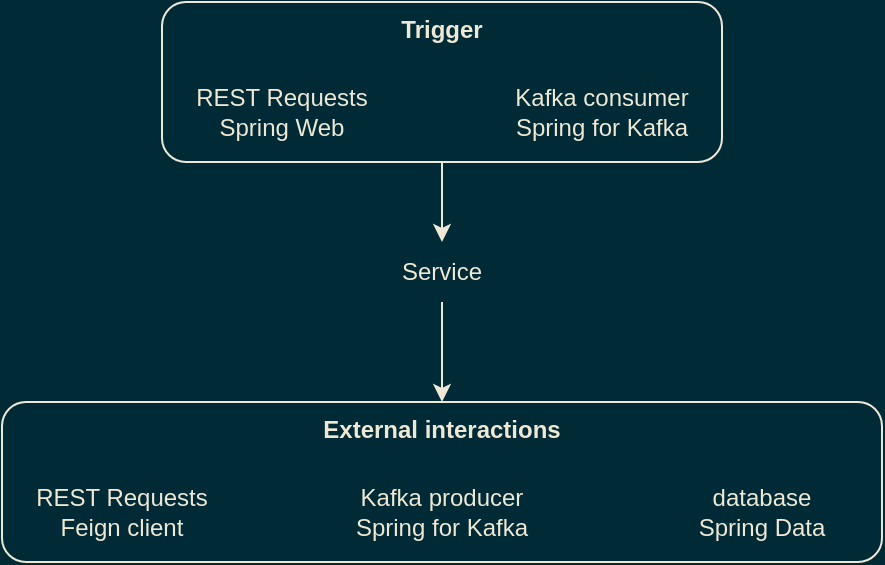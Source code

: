 <mxfile version="15.7.3" type="device"><diagram id="4rFBJliNeVfBssZ-POP1" name="Page-1"><mxGraphModel dx="1106" dy="780" grid="1" gridSize="10" guides="1" tooltips="1" connect="1" arrows="1" fold="1" page="1" pageScale="1" pageWidth="827" pageHeight="1169" background="#002B36" math="0" shadow="0"><root><mxCell id="0"/><mxCell id="1" parent="0"/><mxCell id="CVRrrlJa9SIBMNZ1CWBc-8" style="edgeStyle=orthogonalEdgeStyle;rounded=0;orthogonalLoop=1;jettySize=auto;html=1;entryX=0.5;entryY=0;entryDx=0;entryDy=0;fontColor=#eee8d5;strokeColor=#EEE8D5;exitX=0.5;exitY=1;exitDx=0;exitDy=0;" edge="1" parent="1" source="CVRrrlJa9SIBMNZ1CWBc-9" target="CVRrrlJa9SIBMNZ1CWBc-2"><mxGeometry relative="1" as="geometry"><mxPoint x="510" y="230" as="sourcePoint"/></mxGeometry></mxCell><mxCell id="CVRrrlJa9SIBMNZ1CWBc-14" value="" style="edgeStyle=orthogonalEdgeStyle;rounded=0;orthogonalLoop=1;jettySize=auto;html=1;fontColor=#eee8d5;strokeColor=#EEE8D5;entryX=0.5;entryY=0;entryDx=0;entryDy=0;" edge="1" parent="1" source="CVRrrlJa9SIBMNZ1CWBc-2" target="CVRrrlJa9SIBMNZ1CWBc-6"><mxGeometry relative="1" as="geometry"><mxPoint x="380" y="400" as="targetPoint"/></mxGeometry></mxCell><mxCell id="CVRrrlJa9SIBMNZ1CWBc-2" value="Service" style="text;html=1;strokeColor=none;fillColor=none;align=center;verticalAlign=middle;whiteSpace=wrap;rounded=0;fontColor=#eee8d5;" vertex="1" parent="1"><mxGeometry x="200" y="280" width="360" height="30" as="geometry"/></mxCell><mxCell id="CVRrrlJa9SIBMNZ1CWBc-9" value="Trigger" style="rounded=1;whiteSpace=wrap;html=1;fontColor=#eee8d5;fillColor=none;strokeColor=#EEE8D5;verticalAlign=top;fontStyle=1" vertex="1" parent="1"><mxGeometry x="240" y="160" width="280" height="80" as="geometry"/></mxCell><mxCell id="CVRrrlJa9SIBMNZ1CWBc-6" value="External interactions" style="rounded=1;whiteSpace=wrap;html=1;fontColor=#eee8d5;fillColor=none;strokeColor=#EEE8D5;verticalAlign=top;fontStyle=1" vertex="1" parent="1"><mxGeometry x="160" y="360" width="440" height="80" as="geometry"/></mxCell><mxCell id="CVRrrlJa9SIBMNZ1CWBc-11" value="REST Requests&lt;br&gt;Feign client" style="text;html=1;strokeColor=none;fillColor=none;align=center;verticalAlign=middle;whiteSpace=wrap;rounded=0;fontColor=#eee8d5;" vertex="1" parent="1"><mxGeometry x="160" y="400" width="120" height="30" as="geometry"/></mxCell><mxCell id="CVRrrlJa9SIBMNZ1CWBc-12" value="Kafka producer&lt;br&gt;Spring for Kafka" style="text;html=1;strokeColor=none;fillColor=none;align=center;verticalAlign=middle;whiteSpace=wrap;rounded=0;fontColor=#eee8d5;" vertex="1" parent="1"><mxGeometry x="320" y="400" width="120" height="30" as="geometry"/></mxCell><mxCell id="CVRrrlJa9SIBMNZ1CWBc-13" value="database&lt;br&gt;Spring Data" style="text;html=1;strokeColor=none;fillColor=none;align=center;verticalAlign=middle;whiteSpace=wrap;rounded=0;fontColor=#eee8d5;" vertex="1" parent="1"><mxGeometry x="480" y="400" width="120" height="30" as="geometry"/></mxCell><mxCell id="CVRrrlJa9SIBMNZ1CWBc-15" value="REST Requests&lt;br&gt;Spring Web" style="text;html=1;strokeColor=none;fillColor=none;align=center;verticalAlign=middle;whiteSpace=wrap;rounded=0;fontColor=#eee8d5;" vertex="1" parent="1"><mxGeometry x="240" y="200" width="120" height="30" as="geometry"/></mxCell><mxCell id="CVRrrlJa9SIBMNZ1CWBc-16" value="Kafka consumer&lt;br&gt;Spring for Kafka" style="text;html=1;strokeColor=none;fillColor=none;align=center;verticalAlign=middle;whiteSpace=wrap;rounded=0;fontColor=#eee8d5;" vertex="1" parent="1"><mxGeometry x="400" y="200" width="120" height="30" as="geometry"/></mxCell></root></mxGraphModel></diagram></mxfile>